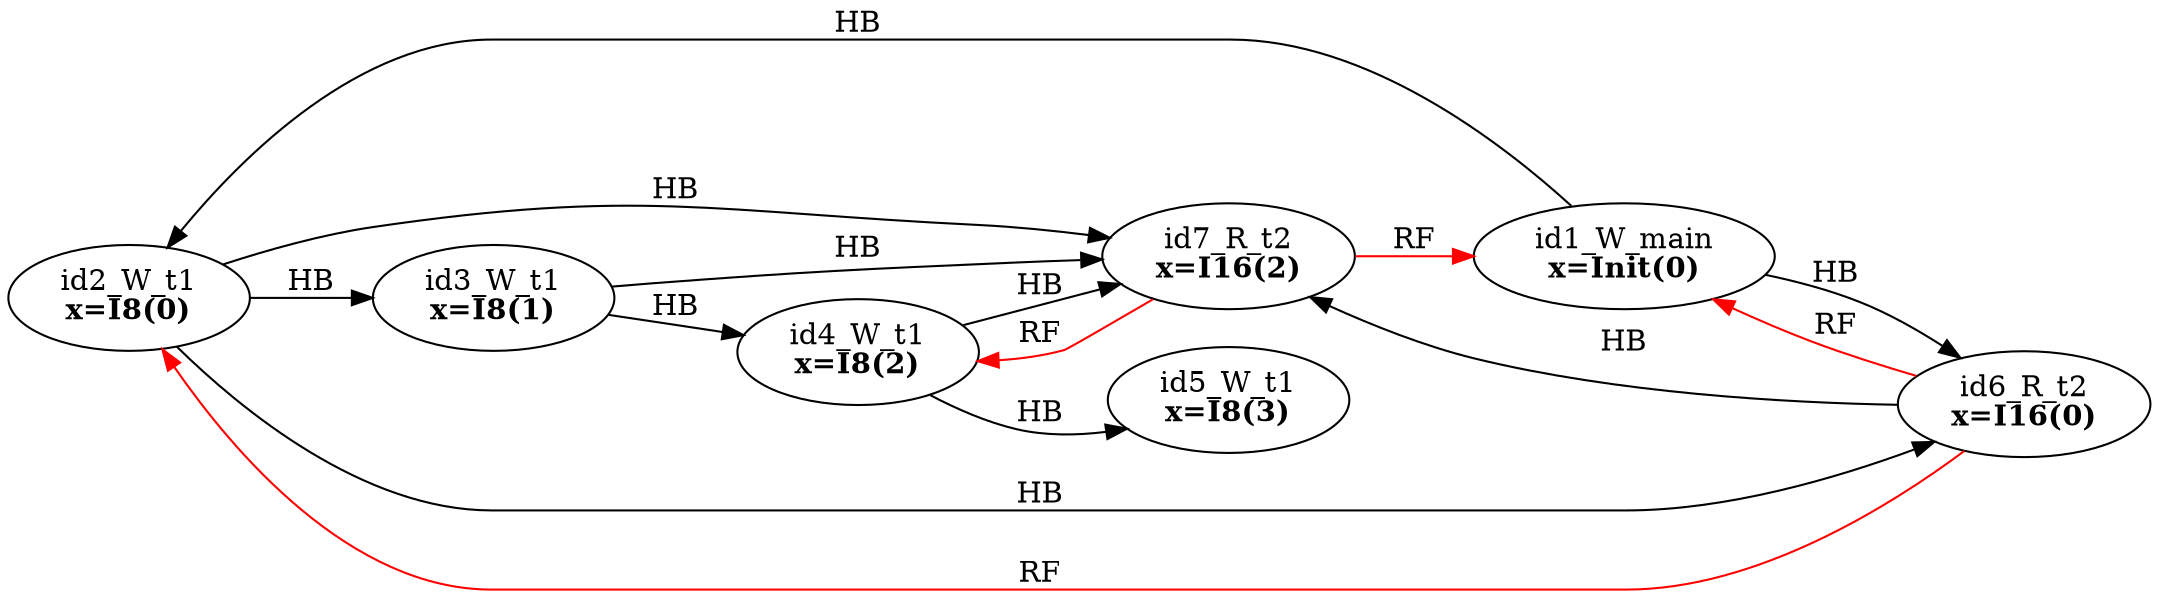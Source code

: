 digraph memory_model {
rankdir=LR;
splines=true; esep=0.5;
id2_W_t1 -> id3_W_t1 [label = "HB", color="black"];
id3_W_t1 -> id4_W_t1 [label = "HB", color="black"];
id4_W_t1 -> id5_W_t1 [label = "HB", color="black"];
id6_R_t2 -> id7_R_t2 [label = "HB", color="black"];
id1_W_main -> id2_W_t1 [label = "HB", color="black"];
id1_W_main -> id6_R_t2 [label = "HB", color="black"];
id2_W_t1 -> id6_R_t2 [label = "HB", color="black"];
id2_W_t1 -> id7_R_t2 [label = "HB", color="black"];
id3_W_t1 -> id7_R_t2 [label = "HB", color="black"];
id4_W_t1 -> id7_R_t2 [label = "HB", color="black"];
id6_R_t2 -> id1_W_main [label = "RF", color="red"];
id6_R_t2 -> id2_W_t1 [label = "RF", color="red"];
id7_R_t2 -> id1_W_main [label = "RF", color="red"];
id7_R_t2 -> id4_W_t1 [label = "RF", color="red"];
id1_W_main [label=<id1_W_main<br/><B>x=Init(0)</B>>, pos="2.5,8!"]
id2_W_t1 [label=<id2_W_t1<br/><B>x=I8(0)</B>>, pos="0,6!"]
id3_W_t1 [label=<id3_W_t1<br/><B>x=I8(1)</B>>, pos="0,4!"]
id4_W_t1 [label=<id4_W_t1<br/><B>x=I8(2)</B>>, pos="0,2!"]
id5_W_t1 [label=<id5_W_t1<br/><B>x=I8(3)</B>>, pos="0,0!"]
id6_R_t2 [label=<id6_R_t2<br/><B>x=I16(0)</B>>, pos="5,6!"]
id7_R_t2 [label=<id7_R_t2<br/><B>x=I16(2)</B>>, pos="5,4!"]
}